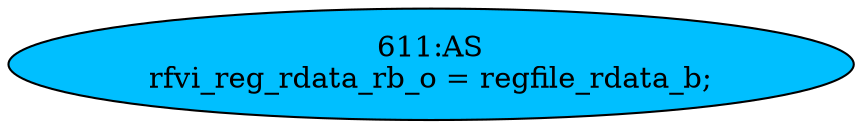 strict digraph "" {
	node [label="\N"];
	"611:AS"	 [ast="<pyverilog.vparser.ast.Assign object at 0x7f2237101c10>",
		def_var="['rfvi_reg_rdata_rb_o']",
		fillcolor=deepskyblue,
		label="611:AS
rfvi_reg_rdata_rb_o = regfile_rdata_b;",
		statements="[]",
		style=filled,
		typ=Assign,
		use_var="['regfile_rdata_b']"];
}
